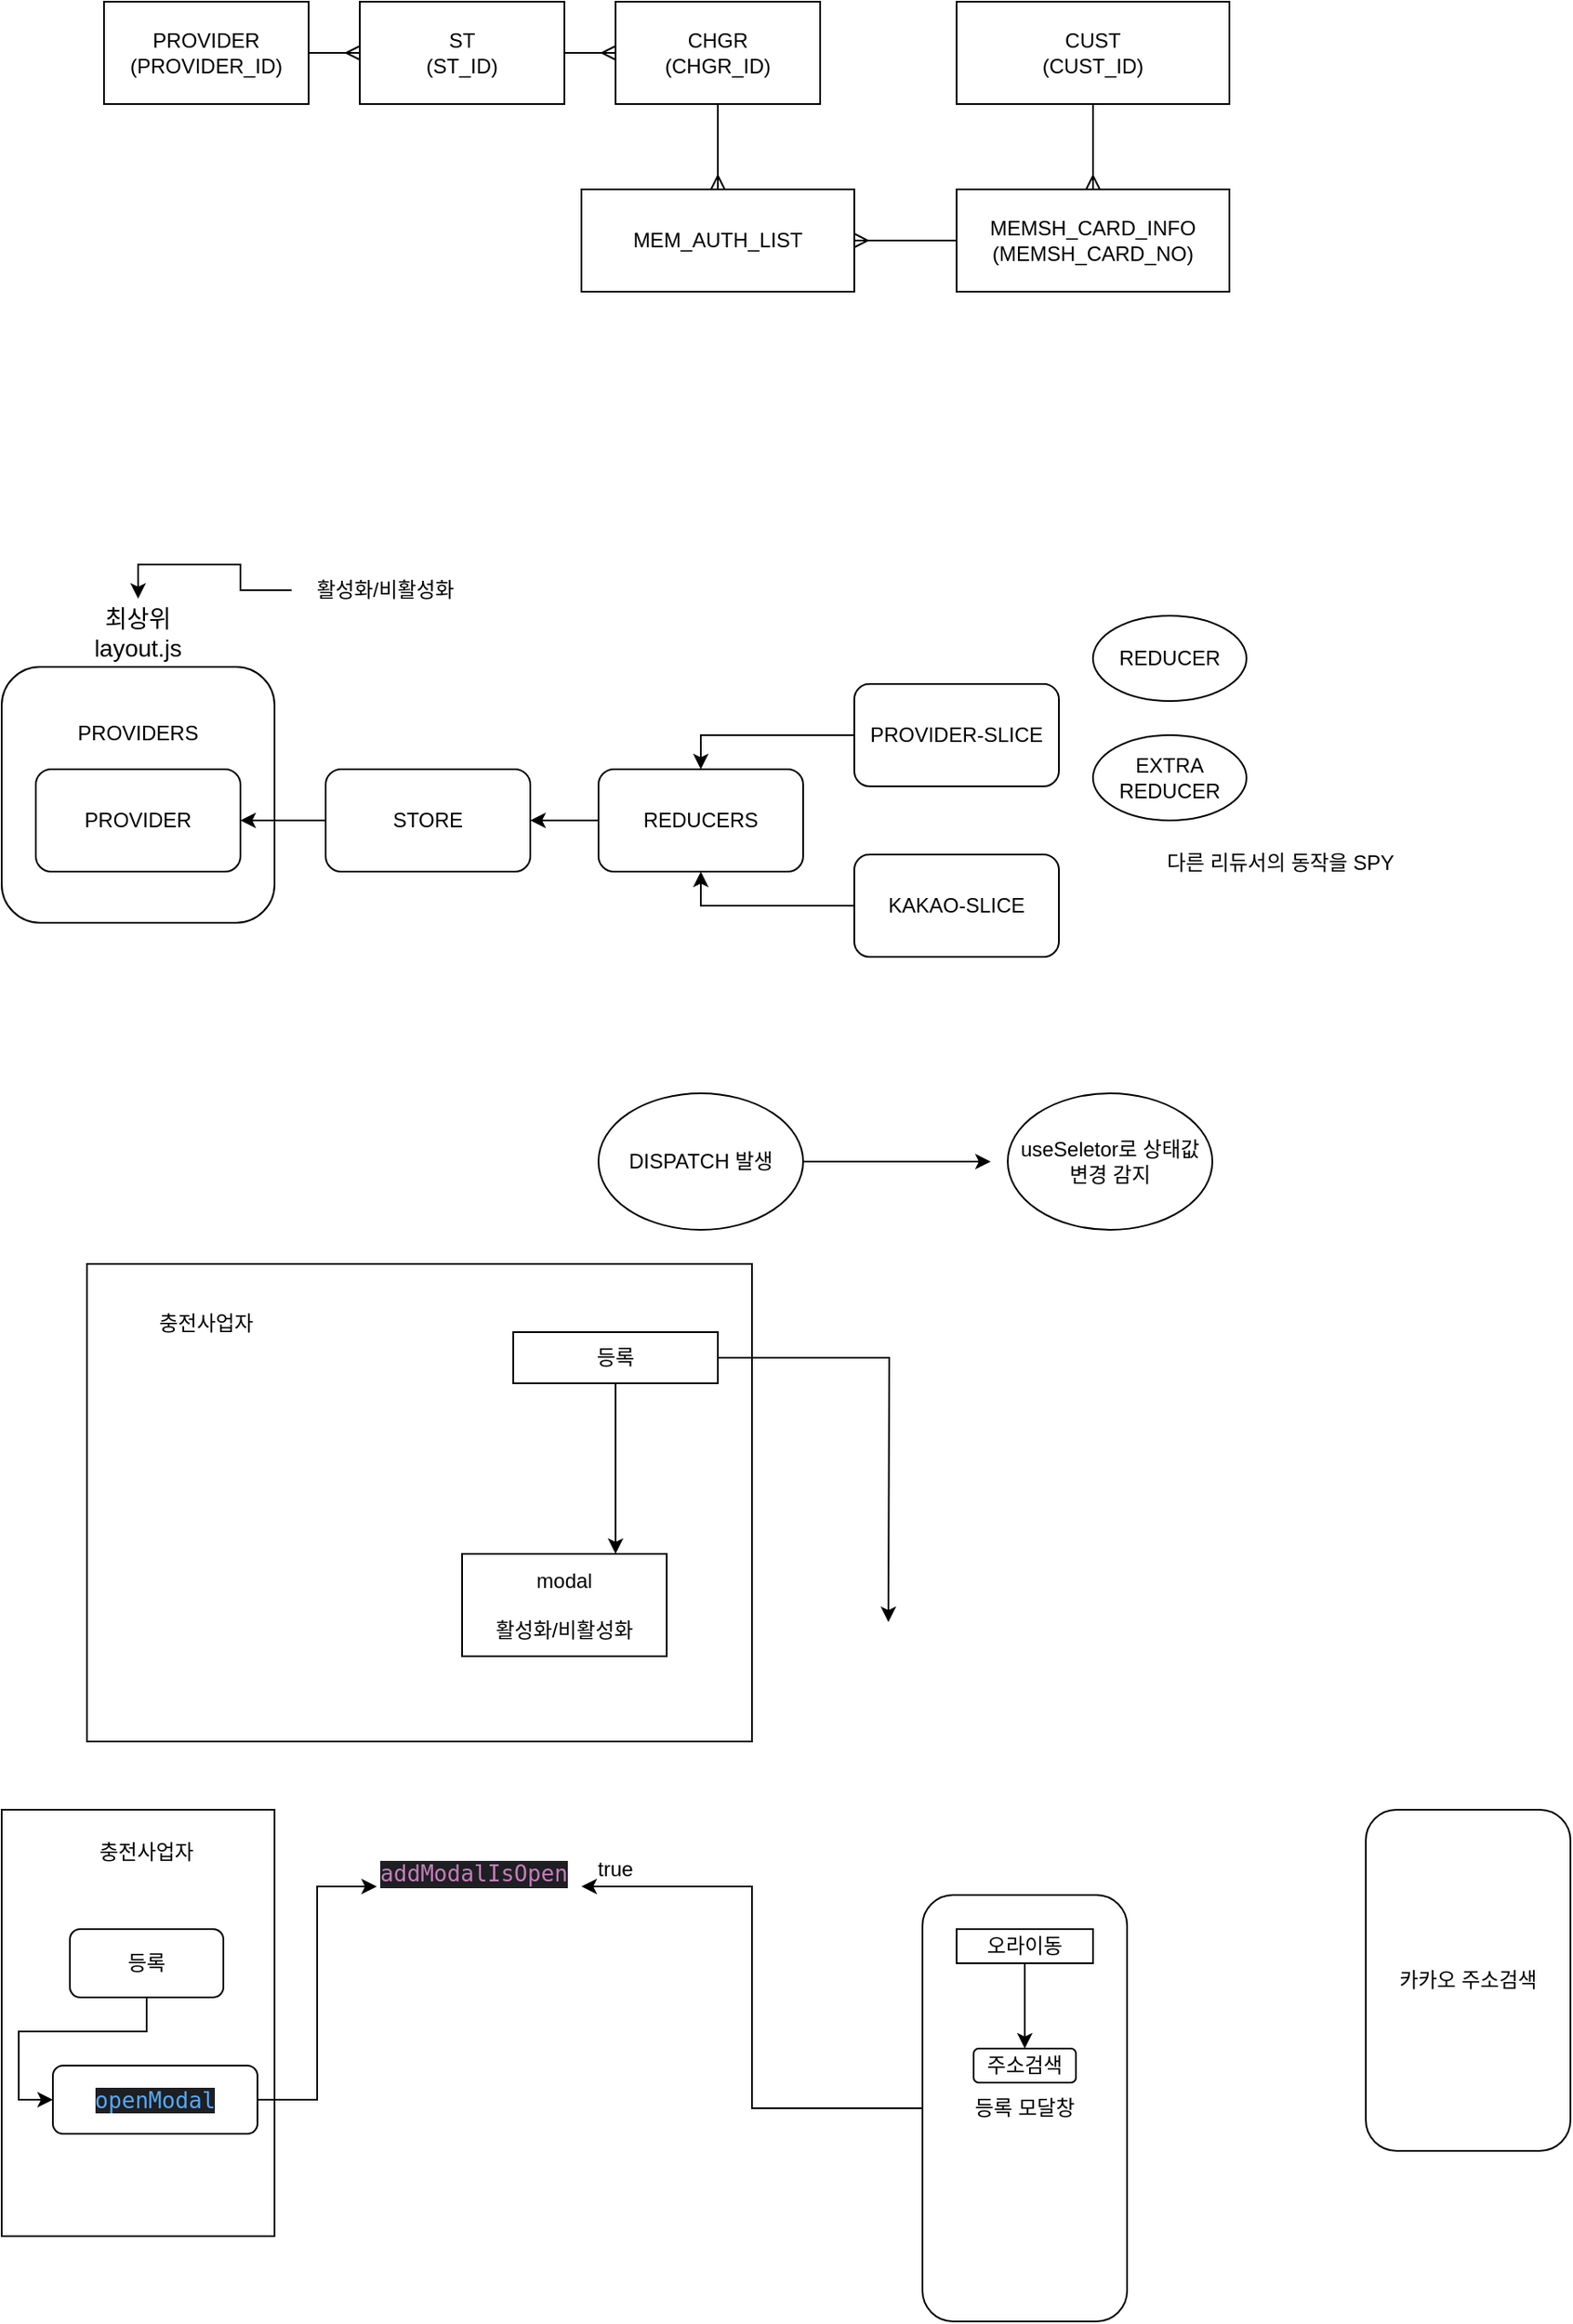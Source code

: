 <mxfile version="22.1.11" type="github">
  <diagram id="Oc9VZ4RDsRu7IjmT5tZU" name="페이지-1">
    <mxGraphModel dx="1050" dy="565" grid="1" gridSize="10" guides="1" tooltips="1" connect="1" arrows="1" fold="1" page="1" pageScale="1" pageWidth="827" pageHeight="1169" math="0" shadow="0">
      <root>
        <mxCell id="0" />
        <mxCell id="1" parent="0" />
        <mxCell id="dKqDjVCrPPVPqC3nHR22-33" value="" style="rounded=0;whiteSpace=wrap;html=1;" vertex="1" parent="1">
          <mxGeometry x="40" y="1120" width="160" height="250" as="geometry" />
        </mxCell>
        <mxCell id="dKqDjVCrPPVPqC3nHR22-3" value="&lt;br&gt;&lt;br&gt;PROVIDERS&lt;br&gt;&lt;br&gt;&lt;br&gt;&lt;br&gt;&lt;br&gt;&lt;br&gt;&lt;br&gt;&lt;br&gt;" style="rounded=1;whiteSpace=wrap;html=1;" vertex="1" parent="1">
          <mxGeometry x="40" y="450" width="160" height="150" as="geometry" />
        </mxCell>
        <mxCell id="3PDpEoZ0g_ruiQbjt8_G-4" style="edgeStyle=orthogonalEdgeStyle;rounded=0;orthogonalLoop=1;jettySize=auto;html=1;endArrow=ERmany;endFill=0;" parent="1" source="3PDpEoZ0g_ruiQbjt8_G-1" target="3PDpEoZ0g_ruiQbjt8_G-2" edge="1">
          <mxGeometry relative="1" as="geometry" />
        </mxCell>
        <mxCell id="3PDpEoZ0g_ruiQbjt8_G-1" value="PROVIDER&lt;br&gt;(PROVIDER_ID)" style="rounded=0;whiteSpace=wrap;html=1;" parent="1" vertex="1">
          <mxGeometry x="100" y="60" width="120" height="60" as="geometry" />
        </mxCell>
        <mxCell id="3PDpEoZ0g_ruiQbjt8_G-5" style="edgeStyle=orthogonalEdgeStyle;rounded=0;orthogonalLoop=1;jettySize=auto;html=1;endArrow=ERmany;endFill=0;" parent="1" source="3PDpEoZ0g_ruiQbjt8_G-2" target="3PDpEoZ0g_ruiQbjt8_G-3" edge="1">
          <mxGeometry relative="1" as="geometry" />
        </mxCell>
        <mxCell id="3PDpEoZ0g_ruiQbjt8_G-2" value="ST&lt;br&gt;(ST_ID)" style="rounded=0;whiteSpace=wrap;html=1;" parent="1" vertex="1">
          <mxGeometry x="250" y="60" width="120" height="60" as="geometry" />
        </mxCell>
        <mxCell id="3PDpEoZ0g_ruiQbjt8_G-7" style="edgeStyle=orthogonalEdgeStyle;rounded=0;orthogonalLoop=1;jettySize=auto;html=1;endArrow=ERmany;endFill=0;" parent="1" source="3PDpEoZ0g_ruiQbjt8_G-3" target="3PDpEoZ0g_ruiQbjt8_G-6" edge="1">
          <mxGeometry relative="1" as="geometry" />
        </mxCell>
        <mxCell id="3PDpEoZ0g_ruiQbjt8_G-3" value="CHGR&lt;br&gt;(CHGR_ID)" style="rounded=0;whiteSpace=wrap;html=1;" parent="1" vertex="1">
          <mxGeometry x="400" y="60" width="120" height="60" as="geometry" />
        </mxCell>
        <mxCell id="3PDpEoZ0g_ruiQbjt8_G-6" value="MEM_AUTH_LIST" style="rounded=0;whiteSpace=wrap;html=1;" parent="1" vertex="1">
          <mxGeometry x="380" y="170" width="160" height="60" as="geometry" />
        </mxCell>
        <mxCell id="3PDpEoZ0g_ruiQbjt8_G-11" style="edgeStyle=orthogonalEdgeStyle;rounded=0;orthogonalLoop=1;jettySize=auto;html=1;entryX=1;entryY=0.5;entryDx=0;entryDy=0;endArrow=ERmany;endFill=0;" parent="1" source="3PDpEoZ0g_ruiQbjt8_G-8" target="3PDpEoZ0g_ruiQbjt8_G-6" edge="1">
          <mxGeometry relative="1" as="geometry" />
        </mxCell>
        <mxCell id="3PDpEoZ0g_ruiQbjt8_G-8" value="MEMSH_CARD_INFO&lt;br&gt;(MEMSH_CARD_NO)" style="rounded=0;whiteSpace=wrap;html=1;" parent="1" vertex="1">
          <mxGeometry x="600" y="170" width="160" height="60" as="geometry" />
        </mxCell>
        <mxCell id="3PDpEoZ0g_ruiQbjt8_G-10" style="edgeStyle=orthogonalEdgeStyle;rounded=0;orthogonalLoop=1;jettySize=auto;html=1;endArrow=ERmany;endFill=0;" parent="1" source="3PDpEoZ0g_ruiQbjt8_G-9" target="3PDpEoZ0g_ruiQbjt8_G-8" edge="1">
          <mxGeometry relative="1" as="geometry" />
        </mxCell>
        <mxCell id="3PDpEoZ0g_ruiQbjt8_G-9" value="CUST&lt;br&gt;(CUST_ID)" style="rounded=0;whiteSpace=wrap;html=1;" parent="1" vertex="1">
          <mxGeometry x="600" y="60" width="160" height="60" as="geometry" />
        </mxCell>
        <mxCell id="dKqDjVCrPPVPqC3nHR22-4" style="edgeStyle=orthogonalEdgeStyle;rounded=0;orthogonalLoop=1;jettySize=auto;html=1;entryX=1;entryY=0.5;entryDx=0;entryDy=0;" edge="1" parent="1" source="dKqDjVCrPPVPqC3nHR22-1" target="dKqDjVCrPPVPqC3nHR22-2">
          <mxGeometry relative="1" as="geometry" />
        </mxCell>
        <mxCell id="dKqDjVCrPPVPqC3nHR22-1" value="STORE" style="rounded=1;whiteSpace=wrap;html=1;" vertex="1" parent="1">
          <mxGeometry x="230" y="510" width="120" height="60" as="geometry" />
        </mxCell>
        <mxCell id="dKqDjVCrPPVPqC3nHR22-2" value="PROVIDER" style="rounded=1;whiteSpace=wrap;html=1;" vertex="1" parent="1">
          <mxGeometry x="60" y="510" width="120" height="60" as="geometry" />
        </mxCell>
        <mxCell id="dKqDjVCrPPVPqC3nHR22-5" value="최상위 layout.js" style="text;html=1;strokeColor=none;fillColor=none;align=center;verticalAlign=middle;whiteSpace=wrap;rounded=0;fontStyle=0;fontSize=14;" vertex="1" parent="1">
          <mxGeometry x="90" y="410" width="60" height="40" as="geometry" />
        </mxCell>
        <mxCell id="dKqDjVCrPPVPqC3nHR22-7" style="edgeStyle=orthogonalEdgeStyle;rounded=0;orthogonalLoop=1;jettySize=auto;html=1;entryX=1;entryY=0.5;entryDx=0;entryDy=0;" edge="1" parent="1" source="dKqDjVCrPPVPqC3nHR22-6" target="dKqDjVCrPPVPqC3nHR22-1">
          <mxGeometry relative="1" as="geometry" />
        </mxCell>
        <mxCell id="dKqDjVCrPPVPqC3nHR22-6" value="REDUCERS" style="rounded=1;whiteSpace=wrap;html=1;" vertex="1" parent="1">
          <mxGeometry x="390" y="510" width="120" height="60" as="geometry" />
        </mxCell>
        <mxCell id="dKqDjVCrPPVPqC3nHR22-10" style="edgeStyle=orthogonalEdgeStyle;rounded=0;orthogonalLoop=1;jettySize=auto;html=1;entryX=0.5;entryY=0;entryDx=0;entryDy=0;" edge="1" parent="1" source="dKqDjVCrPPVPqC3nHR22-8" target="dKqDjVCrPPVPqC3nHR22-6">
          <mxGeometry relative="1" as="geometry" />
        </mxCell>
        <mxCell id="dKqDjVCrPPVPqC3nHR22-8" value="PROVIDER-SLICE" style="rounded=1;whiteSpace=wrap;html=1;" vertex="1" parent="1">
          <mxGeometry x="540" y="460" width="120" height="60" as="geometry" />
        </mxCell>
        <mxCell id="dKqDjVCrPPVPqC3nHR22-12" style="edgeStyle=orthogonalEdgeStyle;rounded=0;orthogonalLoop=1;jettySize=auto;html=1;entryX=0.5;entryY=1;entryDx=0;entryDy=0;" edge="1" parent="1" source="dKqDjVCrPPVPqC3nHR22-9" target="dKqDjVCrPPVPqC3nHR22-6">
          <mxGeometry relative="1" as="geometry" />
        </mxCell>
        <mxCell id="dKqDjVCrPPVPqC3nHR22-9" value="KAKAO-SLICE" style="rounded=1;whiteSpace=wrap;html=1;" vertex="1" parent="1">
          <mxGeometry x="540" y="560" width="120" height="60" as="geometry" />
        </mxCell>
        <mxCell id="dKqDjVCrPPVPqC3nHR22-13" value="REDUCER" style="ellipse;whiteSpace=wrap;html=1;" vertex="1" parent="1">
          <mxGeometry x="680" y="420" width="90" height="50" as="geometry" />
        </mxCell>
        <mxCell id="dKqDjVCrPPVPqC3nHR22-14" value="EXTRA&lt;br&gt;REDUCER" style="ellipse;whiteSpace=wrap;html=1;" vertex="1" parent="1">
          <mxGeometry x="680" y="490" width="90" height="50" as="geometry" />
        </mxCell>
        <mxCell id="dKqDjVCrPPVPqC3nHR22-15" value="다른 리듀서의 동작을 SPY" style="text;html=1;strokeColor=none;fillColor=none;align=center;verticalAlign=middle;whiteSpace=wrap;rounded=0;" vertex="1" parent="1">
          <mxGeometry x="710" y="550" width="160" height="30" as="geometry" />
        </mxCell>
        <mxCell id="dKqDjVCrPPVPqC3nHR22-17" style="edgeStyle=orthogonalEdgeStyle;rounded=0;orthogonalLoop=1;jettySize=auto;html=1;" edge="1" parent="1" source="dKqDjVCrPPVPqC3nHR22-16">
          <mxGeometry relative="1" as="geometry">
            <mxPoint x="620" y="740" as="targetPoint" />
          </mxGeometry>
        </mxCell>
        <mxCell id="dKqDjVCrPPVPqC3nHR22-16" value="DISPATCH 발생" style="ellipse;whiteSpace=wrap;html=1;" vertex="1" parent="1">
          <mxGeometry x="390" y="700" width="120" height="80" as="geometry" />
        </mxCell>
        <mxCell id="dKqDjVCrPPVPqC3nHR22-18" value="useSeletor로 상태값 변경 감지" style="ellipse;whiteSpace=wrap;html=1;" vertex="1" parent="1">
          <mxGeometry x="630" y="700" width="120" height="80" as="geometry" />
        </mxCell>
        <mxCell id="dKqDjVCrPPVPqC3nHR22-20" value="" style="rounded=0;whiteSpace=wrap;html=1;" vertex="1" parent="1">
          <mxGeometry x="90" y="800" width="390" height="280" as="geometry" />
        </mxCell>
        <mxCell id="dKqDjVCrPPVPqC3nHR22-21" value="modal&lt;br&gt;&lt;br&gt;활성화/비활성화" style="rounded=0;whiteSpace=wrap;html=1;" vertex="1" parent="1">
          <mxGeometry x="310" y="970" width="120" height="60" as="geometry" />
        </mxCell>
        <mxCell id="dKqDjVCrPPVPqC3nHR22-22" value="충전사업자" style="text;html=1;strokeColor=none;fillColor=none;align=center;verticalAlign=middle;whiteSpace=wrap;rounded=0;" vertex="1" parent="1">
          <mxGeometry x="120" y="820" width="80" height="30" as="geometry" />
        </mxCell>
        <mxCell id="dKqDjVCrPPVPqC3nHR22-24" style="edgeStyle=orthogonalEdgeStyle;rounded=0;orthogonalLoop=1;jettySize=auto;html=1;entryX=0.75;entryY=0;entryDx=0;entryDy=0;" edge="1" parent="1" source="dKqDjVCrPPVPqC3nHR22-23" target="dKqDjVCrPPVPqC3nHR22-21">
          <mxGeometry relative="1" as="geometry" />
        </mxCell>
        <mxCell id="dKqDjVCrPPVPqC3nHR22-26" style="edgeStyle=orthogonalEdgeStyle;rounded=0;orthogonalLoop=1;jettySize=auto;html=1;" edge="1" parent="1" source="dKqDjVCrPPVPqC3nHR22-23">
          <mxGeometry relative="1" as="geometry">
            <mxPoint x="560" y="1010" as="targetPoint" />
          </mxGeometry>
        </mxCell>
        <mxCell id="dKqDjVCrPPVPqC3nHR22-23" value="등록" style="rounded=0;whiteSpace=wrap;html=1;" vertex="1" parent="1">
          <mxGeometry x="340" y="840" width="120" height="30" as="geometry" />
        </mxCell>
        <mxCell id="dKqDjVCrPPVPqC3nHR22-27" style="edgeStyle=orthogonalEdgeStyle;rounded=0;orthogonalLoop=1;jettySize=auto;html=1;entryX=0.5;entryY=0;entryDx=0;entryDy=0;" edge="1" parent="1" source="dKqDjVCrPPVPqC3nHR22-25" target="dKqDjVCrPPVPqC3nHR22-5">
          <mxGeometry relative="1" as="geometry" />
        </mxCell>
        <mxCell id="dKqDjVCrPPVPqC3nHR22-25" value="활성화/비활성화" style="text;html=1;strokeColor=none;fillColor=none;align=center;verticalAlign=middle;whiteSpace=wrap;rounded=0;" vertex="1" parent="1">
          <mxGeometry x="210" y="390" width="110" height="30" as="geometry" />
        </mxCell>
        <mxCell id="dKqDjVCrPPVPqC3nHR22-30" style="edgeStyle=orthogonalEdgeStyle;rounded=0;orthogonalLoop=1;jettySize=auto;html=1;entryX=0;entryY=0.5;entryDx=0;entryDy=0;" edge="1" parent="1" source="dKqDjVCrPPVPqC3nHR22-28" target="dKqDjVCrPPVPqC3nHR22-29">
          <mxGeometry relative="1" as="geometry" />
        </mxCell>
        <mxCell id="dKqDjVCrPPVPqC3nHR22-28" value="등록" style="rounded=1;whiteSpace=wrap;html=1;" vertex="1" parent="1">
          <mxGeometry x="80" y="1190" width="90" height="40" as="geometry" />
        </mxCell>
        <mxCell id="dKqDjVCrPPVPqC3nHR22-36" style="edgeStyle=orthogonalEdgeStyle;rounded=0;orthogonalLoop=1;jettySize=auto;html=1;entryX=0;entryY=0.5;entryDx=0;entryDy=0;" edge="1" parent="1" source="dKqDjVCrPPVPqC3nHR22-29" target="dKqDjVCrPPVPqC3nHR22-31">
          <mxGeometry relative="1" as="geometry" />
        </mxCell>
        <mxCell id="dKqDjVCrPPVPqC3nHR22-29" value="&lt;div style=&quot;background-color:#1e1f22;color:#bcbec4&quot;&gt;&lt;pre style=&quot;font-family:&#39;JetBrains Mono&#39;,monospace;font-size:9.8pt;&quot;&gt;&lt;span style=&quot;color:#56a8f5;&quot;&gt;openModal&lt;/span&gt;&lt;/pre&gt;&lt;/div&gt;" style="rounded=1;whiteSpace=wrap;html=1;" vertex="1" parent="1">
          <mxGeometry x="70" y="1270" width="120" height="40" as="geometry" />
        </mxCell>
        <mxCell id="dKqDjVCrPPVPqC3nHR22-31" value="&lt;div style=&quot;background-color:#1e1f22;color:#bcbec4&quot;&gt;&lt;pre style=&quot;font-family:&#39;JetBrains Mono&#39;,monospace;font-size:9.8pt;&quot;&gt;&lt;span style=&quot;color:#c77dbb;&quot;&gt;addModalIsOpen&lt;/span&gt;&lt;/pre&gt;&lt;/div&gt;" style="text;whiteSpace=wrap;html=1;" vertex="1" parent="1">
          <mxGeometry x="260" y="1130" width="120" height="70" as="geometry" />
        </mxCell>
        <mxCell id="dKqDjVCrPPVPqC3nHR22-32" value="true" style="text;html=1;strokeColor=none;fillColor=none;align=center;verticalAlign=middle;whiteSpace=wrap;rounded=0;" vertex="1" parent="1">
          <mxGeometry x="370" y="1140" width="60" height="30" as="geometry" />
        </mxCell>
        <mxCell id="dKqDjVCrPPVPqC3nHR22-34" value="충전사업자" style="text;html=1;strokeColor=none;fillColor=none;align=center;verticalAlign=middle;whiteSpace=wrap;rounded=0;" vertex="1" parent="1">
          <mxGeometry x="90" y="1130" width="70" height="30" as="geometry" />
        </mxCell>
        <mxCell id="dKqDjVCrPPVPqC3nHR22-37" style="edgeStyle=orthogonalEdgeStyle;rounded=0;orthogonalLoop=1;jettySize=auto;html=1;" edge="1" parent="1" source="dKqDjVCrPPVPqC3nHR22-35" target="dKqDjVCrPPVPqC3nHR22-31">
          <mxGeometry relative="1" as="geometry" />
        </mxCell>
        <mxCell id="dKqDjVCrPPVPqC3nHR22-35" value="등록 모달창" style="rounded=1;whiteSpace=wrap;html=1;" vertex="1" parent="1">
          <mxGeometry x="580" y="1170" width="120" height="250" as="geometry" />
        </mxCell>
        <mxCell id="dKqDjVCrPPVPqC3nHR22-38" value="주소검색" style="rounded=1;whiteSpace=wrap;html=1;" vertex="1" parent="1">
          <mxGeometry x="610" y="1260" width="60" height="20" as="geometry" />
        </mxCell>
        <mxCell id="dKqDjVCrPPVPqC3nHR22-39" value="카카오 주소검색" style="rounded=1;whiteSpace=wrap;html=1;" vertex="1" parent="1">
          <mxGeometry x="840" y="1120" width="120" height="200" as="geometry" />
        </mxCell>
        <mxCell id="dKqDjVCrPPVPqC3nHR22-41" value="" style="edgeStyle=orthogonalEdgeStyle;rounded=0;orthogonalLoop=1;jettySize=auto;html=1;" edge="1" parent="1" source="dKqDjVCrPPVPqC3nHR22-40" target="dKqDjVCrPPVPqC3nHR22-38">
          <mxGeometry relative="1" as="geometry" />
        </mxCell>
        <mxCell id="dKqDjVCrPPVPqC3nHR22-40" value="오라이동" style="rounded=0;whiteSpace=wrap;html=1;" vertex="1" parent="1">
          <mxGeometry x="600" y="1190" width="80" height="20" as="geometry" />
        </mxCell>
      </root>
    </mxGraphModel>
  </diagram>
</mxfile>

